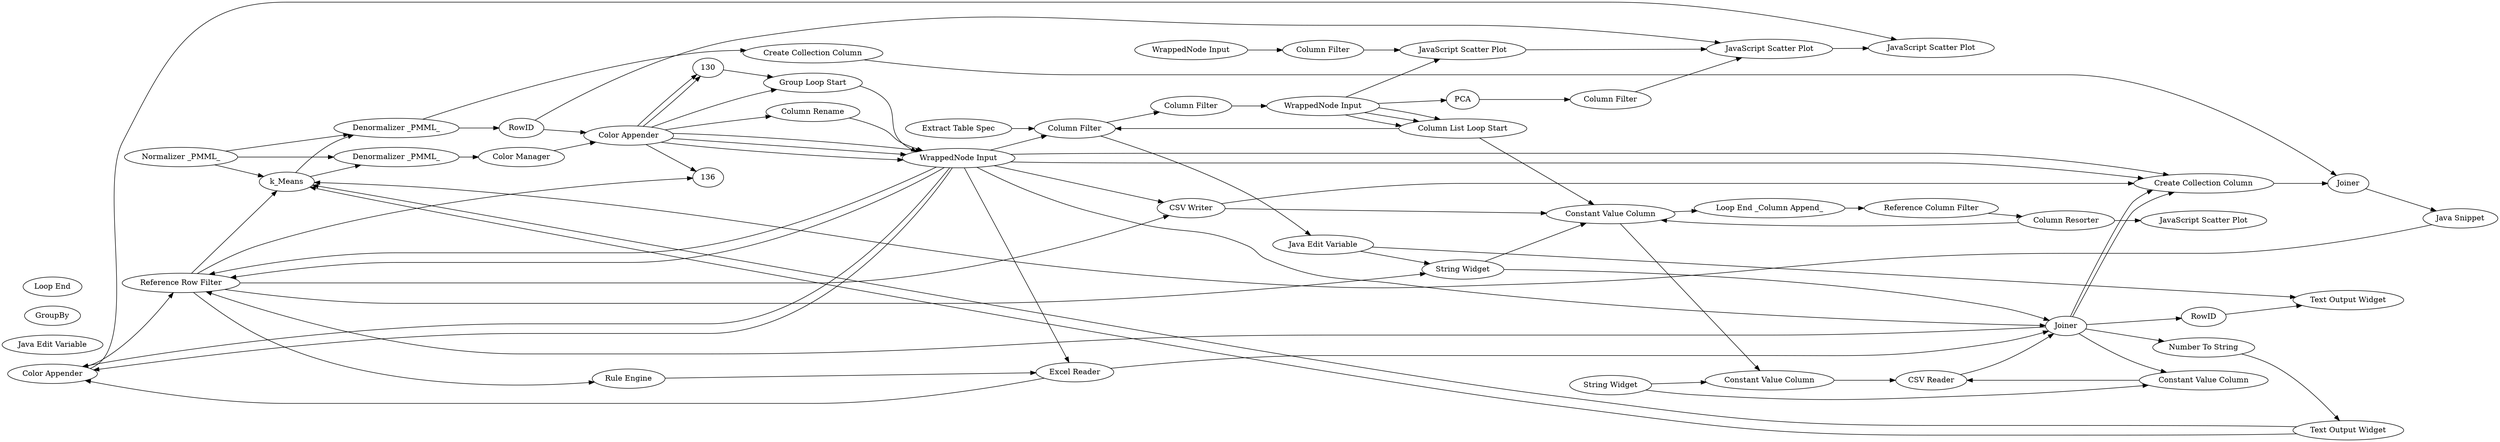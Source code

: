 digraph {
	99 [label="WrappedNode Input"]
	100 [label="WrappedNode Output"]
	102 [label="Column Filter"]
	103 [label="Integer Widget"]
	104 [label="Column Filter Widget"]
	105 [label="Text Output Widget"]
	100 [label="JavaScript Scatter Plot"]
	104 [label="JavaScript Scatter Plot"]
	105 [label="JavaScript Scatter Plot"]
	110 [label="Column Filter"]
	112 [label="Edit Numeric Domain"]
	113 [label="Column List Loop Start"]
	114 [label="Extract Table Spec"]
	115 [label="Column Filter"]
	117 [label="Row Filter"]
	119 [label="Loop End _Column Append_"]
	120 [label="Reference Column Filter"]
	121 [label="Column Resorter"]
	122 [label="Java Edit Variable"]
	123 [label="Table Row to Variable"]
	123 [label="WrappedNode Input"]
	124 [label="WrappedNode Output"]
	125 [label=PCA]
	126 [label="Text Output Widget"]
	135 [label=RowID]
	138 [label="WrappedNode Output"]
	154 [label="JavaScript Scatter Plot"]
	158 [label="WrappedNode Input"]
	141 [label="Group Loop Start"]
	145 [label="Create Collection Column"]
	146 [label="Create Collection Column"]
	148 [label="Java Snippet"]
	149 [label=GroupBy]
	150 [label="Column Rename"]
	151 [label=RowID]
	152 [label="Column Resorter"]
	153 [label=Joiner]
	154 [label="Loop End"]
	160 [label="Table View _JavaScript_"]
	161 [label="Table View _JavaScript_"]
	162 [label="Text Output Widget"]
	163 [label="Text Output Widget"]
	164 [label="Text Output Widget"]
	143 [label="Group Loop Start"]
	144 [label="Number To String"]
	101 [label="Color Manager"]
	103 [label=RowID]
	138 [label=k_Means]
	139 [label="Normalizer _PMML_"]
	140 [label="Denormalizer _PMML_"]
	141 [label="Denormalizer _PMML_"]
	142 [label="Color Appender"]
	112 [label="Constant Value Column"]
	117 [label="Column Filter"]
	118 [label="Rule Engine"]
	124 [label="JavaScript Scatter Plot"]
	129 [label="Java Edit Variable"]
	151 [label="Color Appender"]
	152 [label="WrappedNode Input"]
	154 [label="Reference Row Filter"]
	155 [label=Concatenate]
	156 [label="Row Filter"]
	157 [label="WrappedNode Output"]
	158 [label="Constant Value Column"]
	159 [label="Table View _JavaScript_"]
	160 [label="String Widget"]
	161 [label="Text Output Widget"]
	162 [label="String Widget"]
	163 [label="Constant Value Column"]
	164 [label="Constant Value Column"]
	155 [label="Excel Reader"]
	156 [label="CSV Writer"]
	157 [label="CSV Reader"]
	158 [label=Joiner]
	159 [label="Loop End"]
	99 -> 102
	102 -> 104
	103 -> 100
	104 -> 100
	112 -> 119
	113 -> 112
	113 -> 117
	114 -> 117
	115 -> 123
	117 -> 115
	119 -> 120
	120 -> 121
	121 -> 112
	123 -> 113
	100 -> 124
	110 -> 100
	121 -> 105
	123 -> 113
	123 -> 113
	123 -> 104
	123 -> 125
	125 -> 110
	141 -> 145
	145 -> 153
	146 -> 153
	148 -> 138
	142 -> 150
	150 -> 152
	151 -> 154
	152 -> 151
	153 -> 148
	135 -> 161
	154 -> 138
	158 -> 146
	158 -> 146
	158 -> 154
	158 -> 135
	154 -> 160
	101 -> 142
	103 -> 142
	138 -> 140
	138 -> 141
	139 -> 138
	139 -> 141
	139 -> 140
	140 -> 101
	141 -> 103
	112 -> 163
	117 -> 129
	118 -> 155
	129 -> 161
	129 -> 160
	151 -> 124
	152 -> 154
	152 -> 154
	152 -> 155
	152 -> 156
	152 -> 158
	152 -> 117
	152 -> 151
	154 -> 118
	155 -> 151
	156 -> 146
	156 -> 112
	158 -> 164
	160 -> 112
	160 -> 158
	162 -> 163
	162 -> 164
	163 -> 157
	164 -> 157
	126 -> 138
	126 -> 138
	130 -> 143
	143 -> 152
	144 -> 126
	142 -> 152
	142 -> 152
	142 -> 152
	142 -> 130
	142 -> 130
	142 -> 143
	142 -> 136
	152 -> 146
	152 -> 146
	155 -> 158
	157 -> 158
	158 -> 144
	154 -> 156
	154 -> 136
	rankdir=LR
}
